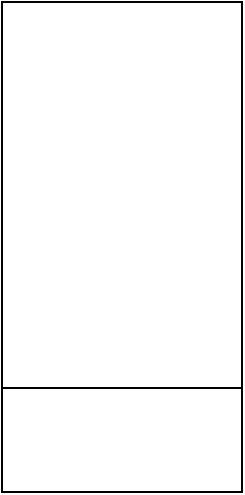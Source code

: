 <mxfile version="26.2.9">
  <diagram name="第 1 页" id="Dw0yqm1_mpdjfS5VU2NU">
    <mxGraphModel dx="1828" dy="751" grid="0" gridSize="10" guides="1" tooltips="1" connect="1" arrows="1" fold="1" page="0" pageScale="1" pageWidth="827" pageHeight="1169" math="0" shadow="0">
      <root>
        <mxCell id="0" />
        <mxCell id="1" parent="0" />
        <mxCell id="TN7Q7MRymVKRa63YNDDL-1" value="" style="rounded=0;whiteSpace=wrap;html=1;" vertex="1" parent="1">
          <mxGeometry x="-16" y="427" width="120" height="52" as="geometry" />
        </mxCell>
        <mxCell id="TN7Q7MRymVKRa63YNDDL-3" value="" style="rounded=0;whiteSpace=wrap;html=1;" vertex="1" parent="1">
          <mxGeometry x="-16" y="234" width="120" height="193" as="geometry" />
        </mxCell>
      </root>
    </mxGraphModel>
  </diagram>
</mxfile>
